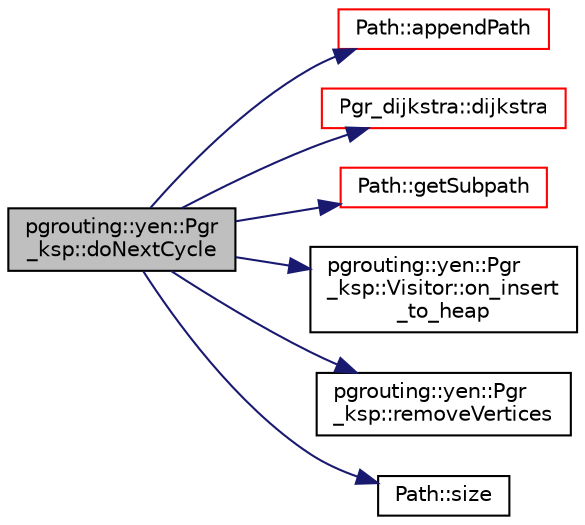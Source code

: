 digraph "pgrouting::yen::Pgr_ksp::doNextCycle"
{
  edge [fontname="Helvetica",fontsize="10",labelfontname="Helvetica",labelfontsize="10"];
  node [fontname="Helvetica",fontsize="10",shape=record];
  rankdir="LR";
  Node1 [label="pgrouting::yen::Pgr\l_ksp::doNextCycle",height=0.2,width=0.4,color="black", fillcolor="grey75", style="filled", fontcolor="black"];
  Node1 -> Node2 [color="midnightblue",fontsize="10",style="solid",fontname="Helvetica"];
  Node2 [label="Path::appendPath",height=0.2,width=0.4,color="red", fillcolor="white", style="filled",URL="$classPath.html#a9cb45e3a413a03f1c4224b840af1fe83"];
  Node1 -> Node3 [color="midnightblue",fontsize="10",style="solid",fontname="Helvetica"];
  Node3 [label="Pgr_dijkstra::dijkstra",height=0.2,width=0.4,color="red", fillcolor="white", style="filled",URL="$classPgr__dijkstra.html#a78d6855cf47cb741d8baff32e7cdfe54",tooltip="Dijkstra 1 to 1. "];
  Node1 -> Node4 [color="midnightblue",fontsize="10",style="solid",fontname="Helvetica"];
  Node4 [label="Path::getSubpath",height=0.2,width=0.4,color="red", fillcolor="white", style="filled",URL="$classPath.html#ac9db12aac6bf4f045a25c3fd1e70fd20"];
  Node1 -> Node5 [color="midnightblue",fontsize="10",style="solid",fontname="Helvetica"];
  Node5 [label="pgrouting::yen::Pgr\l_ksp::Visitor::on_insert\l_to_heap",height=0.2,width=0.4,color="black", fillcolor="white", style="filled",URL="$classpgrouting_1_1yen_1_1Pgr__ksp_1_1Visitor.html#a0161517bbc9b19d82d5dd5a657763801"];
  Node1 -> Node6 [color="midnightblue",fontsize="10",style="solid",fontname="Helvetica"];
  Node6 [label="pgrouting::yen::Pgr\l_ksp::removeVertices",height=0.2,width=0.4,color="black", fillcolor="white", style="filled",URL="$classpgrouting_1_1yen_1_1Pgr__ksp.html#a3eddf903bcd9f64fc7f51dd14430bff6",tooltip="stores in subPath the first i elements of path "];
  Node1 -> Node7 [color="midnightblue",fontsize="10",style="solid",fontname="Helvetica"];
  Node7 [label="Path::size",height=0.2,width=0.4,color="black", fillcolor="white", style="filled",URL="$classPath.html#a173f5f76fcc498b81b97261251d6a9a3"];
}
